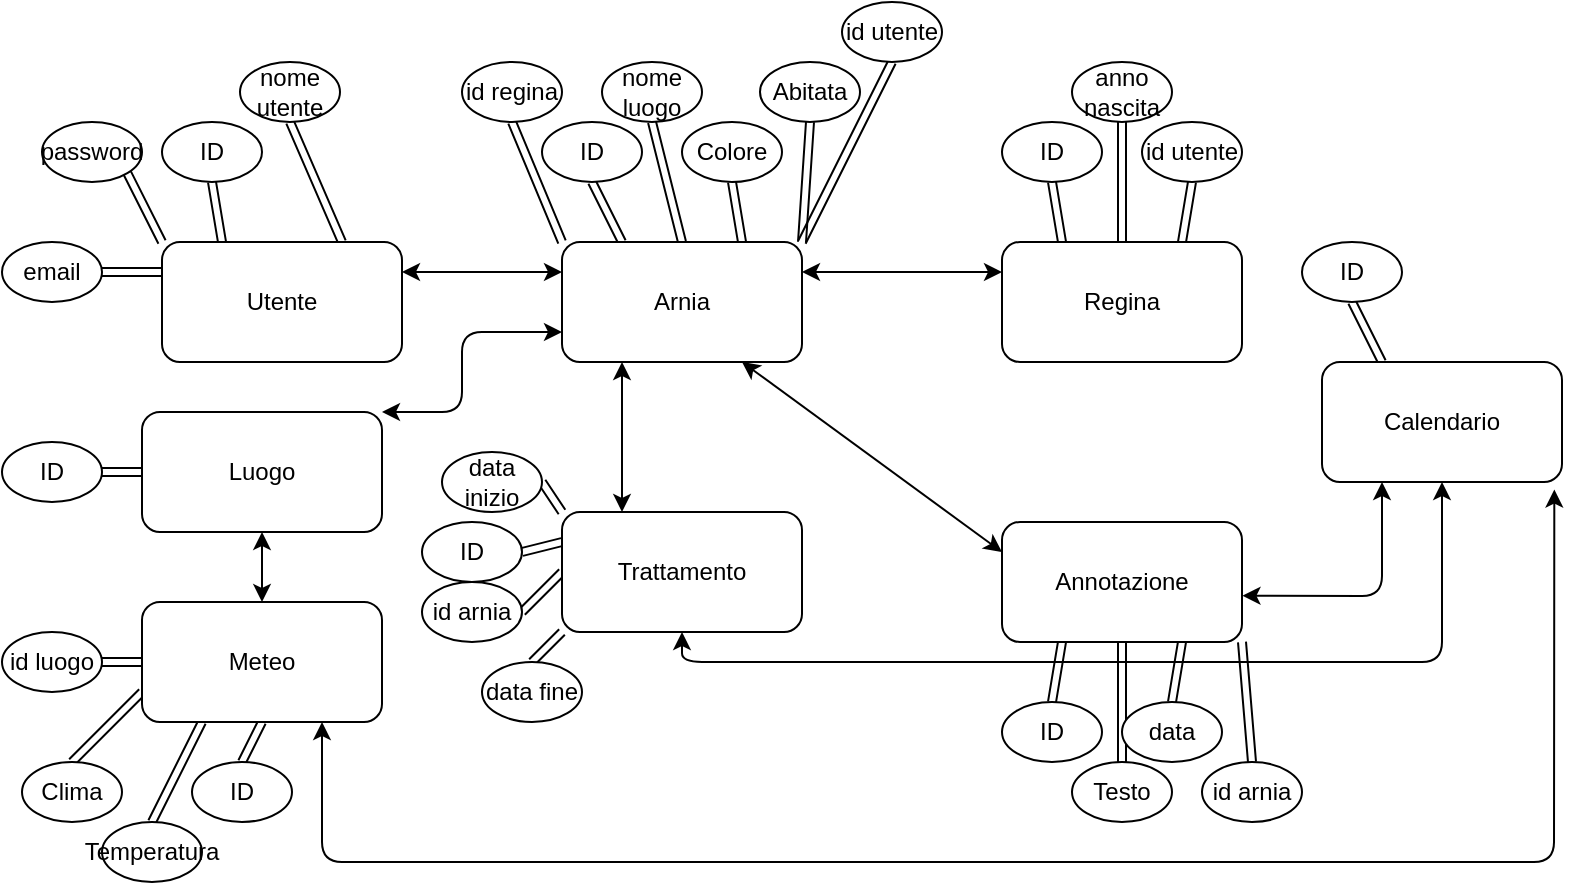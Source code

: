 <mxfile version="14.0.2" type="google"><diagram id="BdvrmDy_JWKp2iQuTNIz" name="Page-1"><mxGraphModel dx="629" dy="823" grid="1" gridSize="10" guides="1" tooltips="1" connect="1" arrows="1" fold="1" page="1" pageScale="1" pageWidth="827" pageHeight="1169" math="0" shadow="0"><root><mxCell id="0"/><mxCell id="1" parent="0"/><mxCell id="k2sJk-Ngpr4VxVIs4i14-1" style="edgeStyle=none;shape=link;rounded=0;orthogonalLoop=1;jettySize=auto;html=1;exitX=0.75;exitY=1;exitDx=0;exitDy=0;entryX=0.5;entryY=1;entryDx=0;entryDy=0;" edge="1" parent="1" source="k2sJk-Ngpr4VxVIs4i14-5" target="k2sJk-Ngpr4VxVIs4i14-34"><mxGeometry relative="1" as="geometry"/></mxCell><mxCell id="k2sJk-Ngpr4VxVIs4i14-2" style="edgeStyle=none;shape=link;rounded=0;orthogonalLoop=1;jettySize=auto;html=1;exitX=1;exitY=1;exitDx=0;exitDy=0;entryX=1;entryY=1;entryDx=0;entryDy=0;" edge="1" parent="1" source="k2sJk-Ngpr4VxVIs4i14-5" target="k2sJk-Ngpr4VxVIs4i14-36"><mxGeometry relative="1" as="geometry"/></mxCell><mxCell id="k2sJk-Ngpr4VxVIs4i14-3" style="edgeStyle=none;shape=link;rounded=0;orthogonalLoop=1;jettySize=auto;html=1;exitX=0.25;exitY=1;exitDx=0;exitDy=0;entryX=0.5;entryY=1;entryDx=0;entryDy=0;" edge="1" parent="1" source="k2sJk-Ngpr4VxVIs4i14-5" target="k2sJk-Ngpr4VxVIs4i14-35"><mxGeometry relative="1" as="geometry"/></mxCell><mxCell id="k2sJk-Ngpr4VxVIs4i14-4" style="edgeStyle=none;shape=link;rounded=0;orthogonalLoop=1;jettySize=auto;html=1;exitX=1;exitY=0.75;exitDx=0;exitDy=0;entryX=1;entryY=0.5;entryDx=0;entryDy=0;" edge="1" parent="1" source="k2sJk-Ngpr4VxVIs4i14-5" target="k2sJk-Ngpr4VxVIs4i14-49"><mxGeometry relative="1" as="geometry"/></mxCell><mxCell id="k2sJk-Ngpr4VxVIs4i14-5" value="Utente" style="rounded=1;whiteSpace=wrap;html=1;direction=west;" vertex="1" parent="1"><mxGeometry x="540" y="440" width="120" height="60" as="geometry"/></mxCell><mxCell id="k2sJk-Ngpr4VxVIs4i14-6" style="edgeStyle=none;shape=link;rounded=0;orthogonalLoop=1;jettySize=auto;html=1;exitX=0;exitY=0;exitDx=0;exitDy=0;entryX=0.5;entryY=1;entryDx=0;entryDy=0;" edge="1" parent="1" source="k2sJk-Ngpr4VxVIs4i14-12" target="k2sJk-Ngpr4VxVIs4i14-43"><mxGeometry relative="1" as="geometry"/></mxCell><mxCell id="k2sJk-Ngpr4VxVIs4i14-7" style="edgeStyle=none;shape=link;rounded=0;orthogonalLoop=1;jettySize=auto;html=1;exitX=0.25;exitY=0;exitDx=0;exitDy=0;entryX=0.5;entryY=1;entryDx=0;entryDy=0;" edge="1" parent="1" source="k2sJk-Ngpr4VxVIs4i14-12" target="k2sJk-Ngpr4VxVIs4i14-37"><mxGeometry relative="1" as="geometry"/></mxCell><mxCell id="k2sJk-Ngpr4VxVIs4i14-8" style="edgeStyle=none;shape=link;rounded=0;orthogonalLoop=1;jettySize=auto;html=1;exitX=0.5;exitY=0;exitDx=0;exitDy=0;entryX=0.5;entryY=1;entryDx=0;entryDy=0;" edge="1" parent="1" source="k2sJk-Ngpr4VxVIs4i14-12" target="k2sJk-Ngpr4VxVIs4i14-60"><mxGeometry relative="1" as="geometry"/></mxCell><mxCell id="k2sJk-Ngpr4VxVIs4i14-9" style="edgeStyle=none;shape=link;rounded=0;orthogonalLoop=1;jettySize=auto;html=1;exitX=0.75;exitY=0;exitDx=0;exitDy=0;entryX=0.5;entryY=1;entryDx=0;entryDy=0;" edge="1" parent="1" source="k2sJk-Ngpr4VxVIs4i14-12" target="k2sJk-Ngpr4VxVIs4i14-38"><mxGeometry relative="1" as="geometry"/></mxCell><mxCell id="k2sJk-Ngpr4VxVIs4i14-10" style="edgeStyle=none;shape=link;rounded=0;orthogonalLoop=1;jettySize=auto;html=1;exitX=1;exitY=0;exitDx=0;exitDy=0;entryX=0.5;entryY=1;entryDx=0;entryDy=0;" edge="1" parent="1" source="k2sJk-Ngpr4VxVIs4i14-12" target="k2sJk-Ngpr4VxVIs4i14-39"><mxGeometry relative="1" as="geometry"/></mxCell><mxCell id="k2sJk-Ngpr4VxVIs4i14-11" style="edgeStyle=none;shape=link;rounded=0;orthogonalLoop=1;jettySize=auto;html=1;exitX=1;exitY=0;exitDx=0;exitDy=0;entryX=0.5;entryY=1;entryDx=0;entryDy=0;" edge="1" parent="1" source="k2sJk-Ngpr4VxVIs4i14-12" target="k2sJk-Ngpr4VxVIs4i14-44"><mxGeometry relative="1" as="geometry"/></mxCell><mxCell id="k2sJk-Ngpr4VxVIs4i14-12" value="Arnia" style="rounded=1;whiteSpace=wrap;html=1;direction=east;" vertex="1" parent="1"><mxGeometry x="740" y="440" width="120" height="60" as="geometry"/></mxCell><mxCell id="k2sJk-Ngpr4VxVIs4i14-13" style="edgeStyle=none;shape=link;rounded=0;orthogonalLoop=1;jettySize=auto;html=1;exitX=0.25;exitY=0;exitDx=0;exitDy=0;entryX=0.5;entryY=1;entryDx=0;entryDy=0;" edge="1" parent="1" source="k2sJk-Ngpr4VxVIs4i14-16" target="k2sJk-Ngpr4VxVIs4i14-40"><mxGeometry relative="1" as="geometry"/></mxCell><mxCell id="k2sJk-Ngpr4VxVIs4i14-14" style="edgeStyle=none;shape=link;rounded=0;orthogonalLoop=1;jettySize=auto;html=1;exitX=0.5;exitY=0;exitDx=0;exitDy=0;entryX=0.5;entryY=1;entryDx=0;entryDy=0;" edge="1" parent="1" source="k2sJk-Ngpr4VxVIs4i14-16" target="k2sJk-Ngpr4VxVIs4i14-41"><mxGeometry relative="1" as="geometry"/></mxCell><mxCell id="k2sJk-Ngpr4VxVIs4i14-15" style="edgeStyle=none;shape=link;rounded=0;orthogonalLoop=1;jettySize=auto;html=1;exitX=0.75;exitY=0;exitDx=0;exitDy=0;entryX=0.5;entryY=1;entryDx=0;entryDy=0;" edge="1" parent="1" source="k2sJk-Ngpr4VxVIs4i14-16" target="k2sJk-Ngpr4VxVIs4i14-42"><mxGeometry relative="1" as="geometry"/></mxCell><mxCell id="k2sJk-Ngpr4VxVIs4i14-16" value="Regina" style="rounded=1;whiteSpace=wrap;html=1;" vertex="1" parent="1"><mxGeometry x="960" y="440" width="120" height="60" as="geometry"/></mxCell><mxCell id="k2sJk-Ngpr4VxVIs4i14-17" style="edgeStyle=none;shape=link;rounded=0;orthogonalLoop=1;jettySize=auto;html=1;exitX=1;exitY=1;exitDx=0;exitDy=0;entryX=0.5;entryY=0;entryDx=0;entryDy=0;" edge="1" parent="1" source="k2sJk-Ngpr4VxVIs4i14-21" target="k2sJk-Ngpr4VxVIs4i14-48"><mxGeometry relative="1" as="geometry"/></mxCell><mxCell id="k2sJk-Ngpr4VxVIs4i14-18" style="edgeStyle=none;shape=link;rounded=0;orthogonalLoop=1;jettySize=auto;html=1;exitX=0.75;exitY=1;exitDx=0;exitDy=0;entryX=0.5;entryY=0;entryDx=0;entryDy=0;" edge="1" parent="1" source="k2sJk-Ngpr4VxVIs4i14-21" target="k2sJk-Ngpr4VxVIs4i14-47"><mxGeometry relative="1" as="geometry"/></mxCell><mxCell id="k2sJk-Ngpr4VxVIs4i14-19" style="edgeStyle=none;shape=link;rounded=0;orthogonalLoop=1;jettySize=auto;html=1;exitX=0.5;exitY=1;exitDx=0;exitDy=0;entryX=0.5;entryY=0;entryDx=0;entryDy=0;" edge="1" parent="1" source="k2sJk-Ngpr4VxVIs4i14-21" target="k2sJk-Ngpr4VxVIs4i14-46"><mxGeometry relative="1" as="geometry"/></mxCell><mxCell id="k2sJk-Ngpr4VxVIs4i14-20" style="edgeStyle=none;shape=link;rounded=0;orthogonalLoop=1;jettySize=auto;html=1;exitX=0.25;exitY=1;exitDx=0;exitDy=0;entryX=0.5;entryY=0;entryDx=0;entryDy=0;" edge="1" parent="1" source="k2sJk-Ngpr4VxVIs4i14-21" target="k2sJk-Ngpr4VxVIs4i14-45"><mxGeometry relative="1" as="geometry"/></mxCell><mxCell id="k2sJk-Ngpr4VxVIs4i14-21" value="Annotazione" style="rounded=1;whiteSpace=wrap;html=1;" vertex="1" parent="1"><mxGeometry x="960" y="580" width="120" height="60" as="geometry"/></mxCell><mxCell id="k2sJk-Ngpr4VxVIs4i14-22" style="edgeStyle=none;shape=link;rounded=0;orthogonalLoop=1;jettySize=auto;html=1;exitX=0;exitY=0.5;exitDx=0;exitDy=0;entryX=1;entryY=0.5;entryDx=0;entryDy=0;" edge="1" parent="1" source="k2sJk-Ngpr4VxVIs4i14-26" target="k2sJk-Ngpr4VxVIs4i14-62"><mxGeometry relative="1" as="geometry"/></mxCell><mxCell id="k2sJk-Ngpr4VxVIs4i14-23" style="edgeStyle=none;shape=link;rounded=0;orthogonalLoop=1;jettySize=auto;html=1;exitX=0;exitY=0.75;exitDx=0;exitDy=0;entryX=0.5;entryY=0;entryDx=0;entryDy=0;" edge="1" parent="1" source="k2sJk-Ngpr4VxVIs4i14-26" target="k2sJk-Ngpr4VxVIs4i14-53"><mxGeometry relative="1" as="geometry"/></mxCell><mxCell id="k2sJk-Ngpr4VxVIs4i14-24" style="edgeStyle=none;shape=link;rounded=0;orthogonalLoop=1;jettySize=auto;html=1;exitX=0.25;exitY=1;exitDx=0;exitDy=0;entryX=0.5;entryY=0;entryDx=0;entryDy=0;" edge="1" parent="1" source="k2sJk-Ngpr4VxVIs4i14-26" target="k2sJk-Ngpr4VxVIs4i14-52"><mxGeometry relative="1" as="geometry"/></mxCell><mxCell id="k2sJk-Ngpr4VxVIs4i14-25" style="edgeStyle=none;shape=link;rounded=0;orthogonalLoop=1;jettySize=auto;html=1;exitX=0.5;exitY=1;exitDx=0;exitDy=0;entryX=0.5;entryY=0;entryDx=0;entryDy=0;" edge="1" parent="1" source="k2sJk-Ngpr4VxVIs4i14-26" target="k2sJk-Ngpr4VxVIs4i14-51"><mxGeometry relative="1" as="geometry"/></mxCell><mxCell id="k2sJk-Ngpr4VxVIs4i14-26" value="Meteo" style="rounded=1;whiteSpace=wrap;html=1;" vertex="1" parent="1"><mxGeometry x="530" y="620" width="120" height="60" as="geometry"/></mxCell><mxCell id="k2sJk-Ngpr4VxVIs4i14-27" style="edgeStyle=none;shape=link;rounded=0;orthogonalLoop=1;jettySize=auto;html=1;exitX=0;exitY=1;exitDx=0;exitDy=0;entryX=0.5;entryY=0;entryDx=0;entryDy=0;" edge="1" parent="1" source="k2sJk-Ngpr4VxVIs4i14-31" target="k2sJk-Ngpr4VxVIs4i14-57"><mxGeometry relative="1" as="geometry"/></mxCell><mxCell id="k2sJk-Ngpr4VxVIs4i14-28" style="edgeStyle=none;shape=link;rounded=0;orthogonalLoop=1;jettySize=auto;html=1;exitX=0;exitY=0.5;exitDx=0;exitDy=0;entryX=1;entryY=0.5;entryDx=0;entryDy=0;" edge="1" parent="1" source="k2sJk-Ngpr4VxVIs4i14-31" target="k2sJk-Ngpr4VxVIs4i14-55"><mxGeometry relative="1" as="geometry"/></mxCell><mxCell id="k2sJk-Ngpr4VxVIs4i14-29" style="edgeStyle=none;shape=link;rounded=0;orthogonalLoop=1;jettySize=auto;html=1;exitX=0;exitY=0.25;exitDx=0;exitDy=0;entryX=1;entryY=0.5;entryDx=0;entryDy=0;" edge="1" parent="1" source="k2sJk-Ngpr4VxVIs4i14-31" target="k2sJk-Ngpr4VxVIs4i14-54"><mxGeometry relative="1" as="geometry"/></mxCell><mxCell id="k2sJk-Ngpr4VxVIs4i14-30" style="edgeStyle=none;shape=link;rounded=0;orthogonalLoop=1;jettySize=auto;html=1;exitX=0;exitY=0;exitDx=0;exitDy=0;entryX=1;entryY=0.5;entryDx=0;entryDy=0;" edge="1" parent="1" source="k2sJk-Ngpr4VxVIs4i14-31" target="k2sJk-Ngpr4VxVIs4i14-56"><mxGeometry relative="1" as="geometry"/></mxCell><mxCell id="k2sJk-Ngpr4VxVIs4i14-31" value="Trattamento" style="rounded=1;whiteSpace=wrap;html=1;" vertex="1" parent="1"><mxGeometry x="740" y="575" width="120" height="60" as="geometry"/></mxCell><mxCell id="k2sJk-Ngpr4VxVIs4i14-32" style="edgeStyle=none;shape=link;rounded=0;orthogonalLoop=1;jettySize=auto;html=1;exitX=0.25;exitY=0;exitDx=0;exitDy=0;entryX=0.5;entryY=1;entryDx=0;entryDy=0;" edge="1" parent="1" source="k2sJk-Ngpr4VxVIs4i14-33" target="k2sJk-Ngpr4VxVIs4i14-50"><mxGeometry relative="1" as="geometry"/></mxCell><mxCell id="k2sJk-Ngpr4VxVIs4i14-33" value="Calendario" style="rounded=1;whiteSpace=wrap;html=1;" vertex="1" parent="1"><mxGeometry x="1120" y="500" width="120" height="60" as="geometry"/></mxCell><mxCell id="k2sJk-Ngpr4VxVIs4i14-34" value="ID" style="ellipse;whiteSpace=wrap;html=1;" vertex="1" parent="1"><mxGeometry x="540" y="380" width="50" height="30" as="geometry"/></mxCell><mxCell id="k2sJk-Ngpr4VxVIs4i14-35" value="nome utente" style="ellipse;whiteSpace=wrap;html=1;" vertex="1" parent="1"><mxGeometry x="579" y="350" width="50" height="30" as="geometry"/></mxCell><mxCell id="k2sJk-Ngpr4VxVIs4i14-36" value="password" style="ellipse;whiteSpace=wrap;html=1;" vertex="1" parent="1"><mxGeometry x="480" y="380" width="50" height="30" as="geometry"/></mxCell><mxCell id="k2sJk-Ngpr4VxVIs4i14-37" value="ID" style="ellipse;whiteSpace=wrap;html=1;" vertex="1" parent="1"><mxGeometry x="730" y="380" width="50" height="30" as="geometry"/></mxCell><mxCell id="k2sJk-Ngpr4VxVIs4i14-38" value="Colore" style="ellipse;whiteSpace=wrap;html=1;" vertex="1" parent="1"><mxGeometry x="800" y="380" width="50" height="30" as="geometry"/></mxCell><mxCell id="k2sJk-Ngpr4VxVIs4i14-39" value="Abitata" style="ellipse;whiteSpace=wrap;html=1;" vertex="1" parent="1"><mxGeometry x="839" y="350" width="50" height="30" as="geometry"/></mxCell><mxCell id="k2sJk-Ngpr4VxVIs4i14-40" value="ID" style="ellipse;whiteSpace=wrap;html=1;" vertex="1" parent="1"><mxGeometry x="960" y="380" width="50" height="30" as="geometry"/></mxCell><mxCell id="k2sJk-Ngpr4VxVIs4i14-41" value="anno&lt;br&gt;nascita" style="ellipse;whiteSpace=wrap;html=1;" vertex="1" parent="1"><mxGeometry x="995" y="350" width="50" height="30" as="geometry"/></mxCell><mxCell id="k2sJk-Ngpr4VxVIs4i14-42" value="id utente" style="ellipse;whiteSpace=wrap;html=1;" vertex="1" parent="1"><mxGeometry x="1030" y="380" width="50" height="30" as="geometry"/></mxCell><mxCell id="k2sJk-Ngpr4VxVIs4i14-43" value="id regina" style="ellipse;whiteSpace=wrap;html=1;" vertex="1" parent="1"><mxGeometry x="690" y="350" width="50" height="30" as="geometry"/></mxCell><mxCell id="k2sJk-Ngpr4VxVIs4i14-44" value="id utente" style="ellipse;whiteSpace=wrap;html=1;" vertex="1" parent="1"><mxGeometry x="880" y="320" width="50" height="30" as="geometry"/></mxCell><mxCell id="k2sJk-Ngpr4VxVIs4i14-45" value="ID" style="ellipse;whiteSpace=wrap;html=1;" vertex="1" parent="1"><mxGeometry x="960" y="670" width="50" height="30" as="geometry"/></mxCell><mxCell id="k2sJk-Ngpr4VxVIs4i14-46" value="Testo" style="ellipse;whiteSpace=wrap;html=1;" vertex="1" parent="1"><mxGeometry x="995" y="700" width="50" height="30" as="geometry"/></mxCell><mxCell id="k2sJk-Ngpr4VxVIs4i14-47" value="data" style="ellipse;whiteSpace=wrap;html=1;" vertex="1" parent="1"><mxGeometry x="1020" y="670" width="50" height="30" as="geometry"/></mxCell><mxCell id="k2sJk-Ngpr4VxVIs4i14-48" value="id arnia" style="ellipse;whiteSpace=wrap;html=1;" vertex="1" parent="1"><mxGeometry x="1060" y="700" width="50" height="30" as="geometry"/></mxCell><mxCell id="k2sJk-Ngpr4VxVIs4i14-49" value="email" style="ellipse;whiteSpace=wrap;html=1;" vertex="1" parent="1"><mxGeometry x="460" y="440" width="50" height="30" as="geometry"/></mxCell><mxCell id="k2sJk-Ngpr4VxVIs4i14-50" value="ID" style="ellipse;whiteSpace=wrap;html=1;" vertex="1" parent="1"><mxGeometry x="1110" y="440" width="50" height="30" as="geometry"/></mxCell><mxCell id="k2sJk-Ngpr4VxVIs4i14-51" value="ID" style="ellipse;whiteSpace=wrap;html=1;" vertex="1" parent="1"><mxGeometry x="555" y="700" width="50" height="30" as="geometry"/></mxCell><mxCell id="k2sJk-Ngpr4VxVIs4i14-52" value="Temperatura" style="ellipse;whiteSpace=wrap;html=1;" vertex="1" parent="1"><mxGeometry x="510" y="730" width="50" height="30" as="geometry"/></mxCell><mxCell id="k2sJk-Ngpr4VxVIs4i14-53" value="Clima" style="ellipse;whiteSpace=wrap;html=1;" vertex="1" parent="1"><mxGeometry x="470" y="700" width="50" height="30" as="geometry"/></mxCell><mxCell id="k2sJk-Ngpr4VxVIs4i14-54" value="ID" style="ellipse;whiteSpace=wrap;html=1;" vertex="1" parent="1"><mxGeometry x="670" y="580" width="50" height="30" as="geometry"/></mxCell><mxCell id="k2sJk-Ngpr4VxVIs4i14-55" value="id arnia" style="ellipse;whiteSpace=wrap;html=1;" vertex="1" parent="1"><mxGeometry x="670" y="610" width="50" height="30" as="geometry"/></mxCell><mxCell id="k2sJk-Ngpr4VxVIs4i14-56" value="data inizio" style="ellipse;whiteSpace=wrap;html=1;" vertex="1" parent="1"><mxGeometry x="680" y="545" width="50" height="30" as="geometry"/></mxCell><mxCell id="k2sJk-Ngpr4VxVIs4i14-57" value="data fine" style="ellipse;whiteSpace=wrap;html=1;" vertex="1" parent="1"><mxGeometry x="700" y="650" width="50" height="30" as="geometry"/></mxCell><mxCell id="k2sJk-Ngpr4VxVIs4i14-58" style="edgeStyle=none;shape=link;rounded=0;orthogonalLoop=1;jettySize=auto;html=1;exitX=0;exitY=0.5;exitDx=0;exitDy=0;entryX=1;entryY=0.5;entryDx=0;entryDy=0;" edge="1" parent="1" source="k2sJk-Ngpr4VxVIs4i14-59" target="k2sJk-Ngpr4VxVIs4i14-61"><mxGeometry relative="1" as="geometry"/></mxCell><mxCell id="k2sJk-Ngpr4VxVIs4i14-59" value="Luogo" style="rounded=1;whiteSpace=wrap;html=1;" vertex="1" parent="1"><mxGeometry x="530" y="525" width="120" height="60" as="geometry"/></mxCell><mxCell id="k2sJk-Ngpr4VxVIs4i14-60" value="nome luogo" style="ellipse;whiteSpace=wrap;html=1;" vertex="1" parent="1"><mxGeometry x="760" y="350" width="50" height="30" as="geometry"/></mxCell><mxCell id="k2sJk-Ngpr4VxVIs4i14-61" value="ID" style="ellipse;whiteSpace=wrap;html=1;" vertex="1" parent="1"><mxGeometry x="460" y="540" width="50" height="30" as="geometry"/></mxCell><mxCell id="k2sJk-Ngpr4VxVIs4i14-62" value="id luogo" style="ellipse;whiteSpace=wrap;html=1;" vertex="1" parent="1"><mxGeometry x="460" y="635" width="50" height="30" as="geometry"/></mxCell><mxCell id="k2sJk-Ngpr4VxVIs4i14-63" value="" style="endArrow=classic;startArrow=classic;html=1;entryX=0;entryY=0.25;entryDx=0;entryDy=0;exitX=0;exitY=0.75;exitDx=0;exitDy=0;" edge="1" parent="1" source="k2sJk-Ngpr4VxVIs4i14-5" target="k2sJk-Ngpr4VxVIs4i14-12"><mxGeometry width="50" height="50" relative="1" as="geometry"><mxPoint x="680" y="470" as="sourcePoint"/><mxPoint x="720" y="450" as="targetPoint"/><Array as="points"/></mxGeometry></mxCell><mxCell id="k2sJk-Ngpr4VxVIs4i14-64" value="" style="endArrow=classic;startArrow=classic;html=1;entryX=0;entryY=0.25;entryDx=0;entryDy=0;exitX=1;exitY=0.25;exitDx=0;exitDy=0;" edge="1" parent="1" source="k2sJk-Ngpr4VxVIs4i14-12" target="k2sJk-Ngpr4VxVIs4i14-16"><mxGeometry width="50" height="50" relative="1" as="geometry"><mxPoint x="670" y="480" as="sourcePoint"/><mxPoint x="750" y="465" as="targetPoint"/><Array as="points"/></mxGeometry></mxCell><mxCell id="k2sJk-Ngpr4VxVIs4i14-65" value="" style="endArrow=classic;startArrow=classic;html=1;entryX=0;entryY=0.25;entryDx=0;entryDy=0;exitX=0.75;exitY=1;exitDx=0;exitDy=0;" edge="1" parent="1" source="k2sJk-Ngpr4VxVIs4i14-12" target="k2sJk-Ngpr4VxVIs4i14-21"><mxGeometry width="50" height="50" relative="1" as="geometry"><mxPoint x="870" y="465" as="sourcePoint"/><mxPoint x="970" y="465" as="targetPoint"/><Array as="points"/></mxGeometry></mxCell><mxCell id="k2sJk-Ngpr4VxVIs4i14-66" value="" style="endArrow=classic;startArrow=classic;html=1;entryX=1;entryY=0;entryDx=0;entryDy=0;exitX=0;exitY=0.75;exitDx=0;exitDy=0;" edge="1" parent="1" source="k2sJk-Ngpr4VxVIs4i14-12" target="k2sJk-Ngpr4VxVIs4i14-59"><mxGeometry width="50" height="50" relative="1" as="geometry"><mxPoint x="770" y="515" as="sourcePoint"/><mxPoint x="900" y="610" as="targetPoint"/><Array as="points"><mxPoint x="690" y="485"/><mxPoint x="690" y="525"/></Array></mxGeometry></mxCell><mxCell id="k2sJk-Ngpr4VxVIs4i14-67" value="" style="endArrow=classic;startArrow=classic;html=1;entryX=0.5;entryY=0;entryDx=0;entryDy=0;exitX=0.5;exitY=1;exitDx=0;exitDy=0;" edge="1" parent="1" source="k2sJk-Ngpr4VxVIs4i14-59" target="k2sJk-Ngpr4VxVIs4i14-26"><mxGeometry width="50" height="50" relative="1" as="geometry"><mxPoint x="880" y="475" as="sourcePoint"/><mxPoint x="980" y="475" as="targetPoint"/><Array as="points"/></mxGeometry></mxCell><mxCell id="k2sJk-Ngpr4VxVIs4i14-68" value="" style="endArrow=classic;startArrow=classic;html=1;entryX=0.968;entryY=1.063;entryDx=0;entryDy=0;exitX=0.75;exitY=1;exitDx=0;exitDy=0;entryPerimeter=0;" edge="1" parent="1" source="k2sJk-Ngpr4VxVIs4i14-26" target="k2sJk-Ngpr4VxVIs4i14-33"><mxGeometry width="50" height="50" relative="1" as="geometry"><mxPoint x="890" y="485" as="sourcePoint"/><mxPoint x="990" y="485" as="targetPoint"/><Array as="points"><mxPoint x="620" y="750"/><mxPoint x="960" y="750"/><mxPoint x="1236" y="750"/></Array></mxGeometry></mxCell><mxCell id="k2sJk-Ngpr4VxVIs4i14-69" value="" style="endArrow=classic;startArrow=classic;html=1;exitX=1.002;exitY=0.614;exitDx=0;exitDy=0;exitPerimeter=0;entryX=0.25;entryY=1;entryDx=0;entryDy=0;" edge="1" parent="1" source="k2sJk-Ngpr4VxVIs4i14-21" target="k2sJk-Ngpr4VxVIs4i14-33"><mxGeometry width="50" height="50" relative="1" as="geometry"><mxPoint x="870" y="465" as="sourcePoint"/><mxPoint x="1180" y="560" as="targetPoint"/><Array as="points"><mxPoint x="1150" y="617"/></Array></mxGeometry></mxCell><mxCell id="k2sJk-Ngpr4VxVIs4i14-70" value="" style="endArrow=classic;startArrow=classic;html=1;entryX=0.25;entryY=0;entryDx=0;entryDy=0;exitX=0.25;exitY=1;exitDx=0;exitDy=0;" edge="1" parent="1" source="k2sJk-Ngpr4VxVIs4i14-12" target="k2sJk-Ngpr4VxVIs4i14-31"><mxGeometry width="50" height="50" relative="1" as="geometry"><mxPoint x="750" y="495" as="sourcePoint"/><mxPoint x="660" y="535" as="targetPoint"/><Array as="points"/></mxGeometry></mxCell><mxCell id="k2sJk-Ngpr4VxVIs4i14-71" value="" style="endArrow=classic;startArrow=classic;html=1;entryX=0.5;entryY=1;entryDx=0;entryDy=0;exitX=0.5;exitY=1;exitDx=0;exitDy=0;" edge="1" parent="1" source="k2sJk-Ngpr4VxVIs4i14-33" target="k2sJk-Ngpr4VxVIs4i14-31"><mxGeometry width="50" height="50" relative="1" as="geometry"><mxPoint x="1204" y="562" as="sourcePoint"/><mxPoint x="670" y="545" as="targetPoint"/><Array as="points"><mxPoint x="1180" y="650"/><mxPoint x="800" y="650"/></Array></mxGeometry></mxCell></root></mxGraphModel></diagram></mxfile>